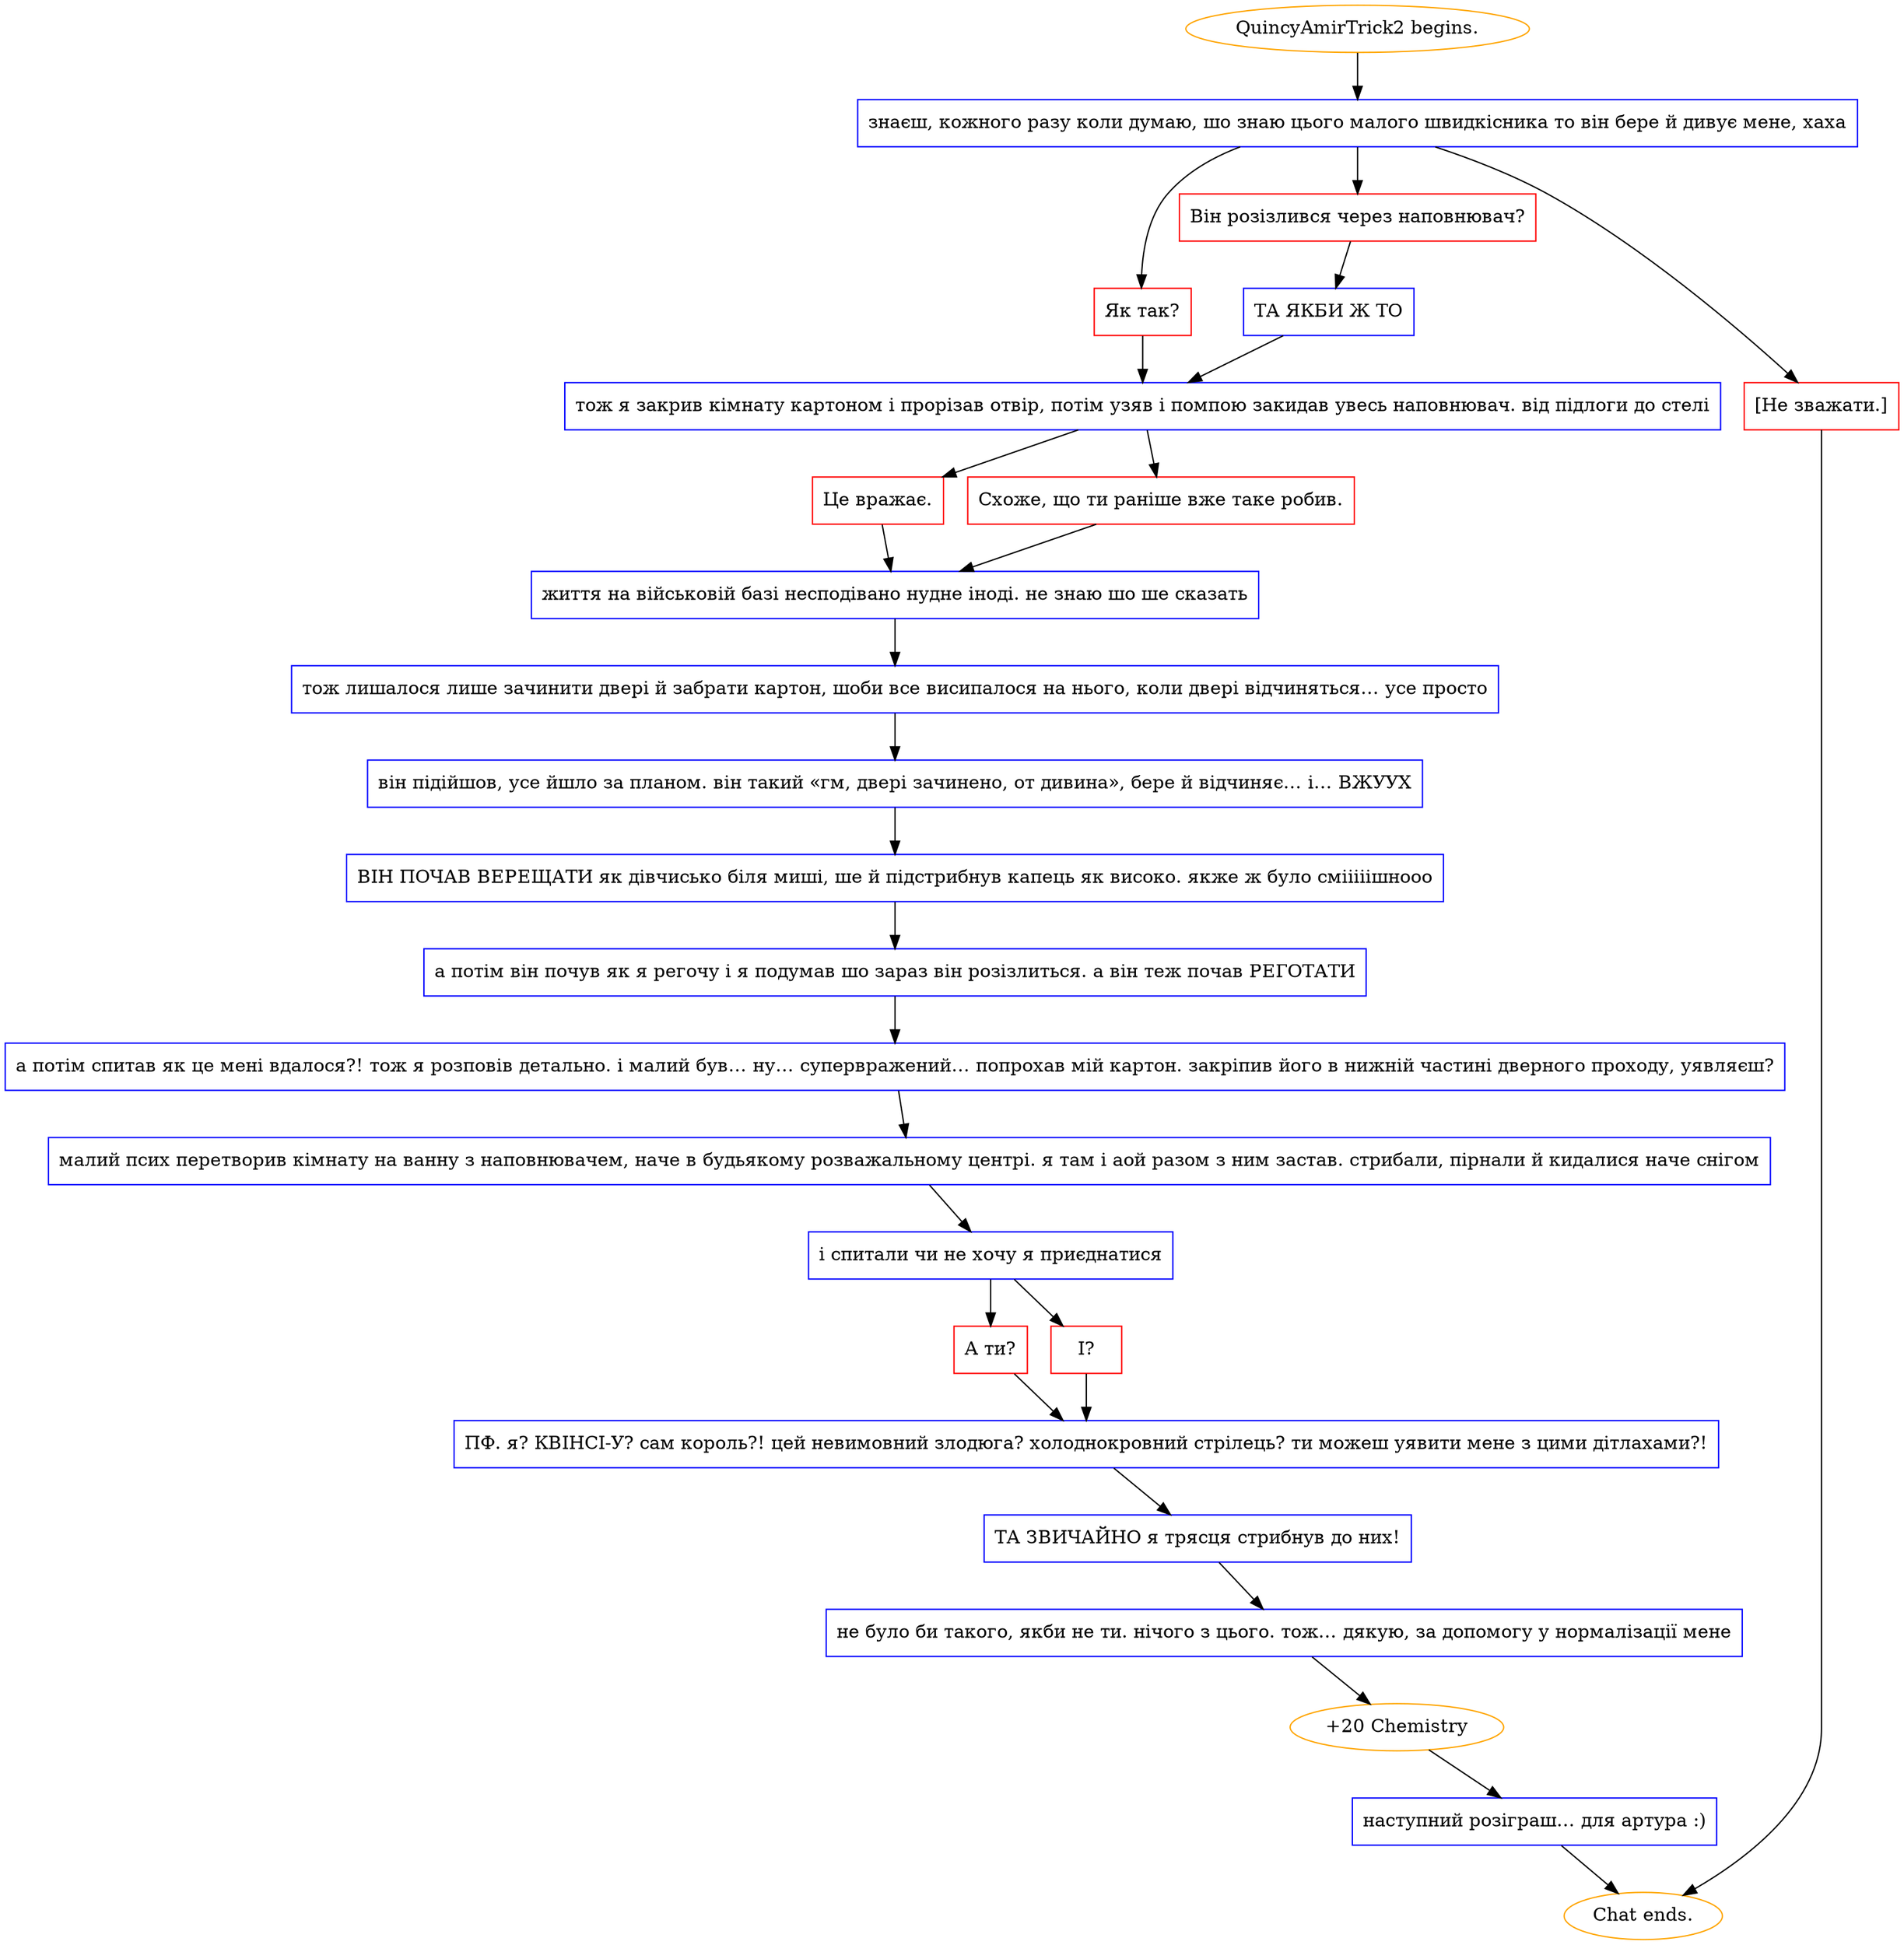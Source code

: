 digraph {
	"QuincyAmirTrick2 begins." [color=orange];
		"QuincyAmirTrick2 begins." -> j2261723203;
	j2261723203 [label="знаєш, кожного разу коли думаю, шо знаю цього малого швидкісника то він бере й дивує мене, хаха",shape=box,color=blue];
		j2261723203 -> j757492297;
		j2261723203 -> j712002528;
		j2261723203 -> j2787749540;
	j757492297 [label="Як так?",shape=box,color=red];
		j757492297 -> j2690633672;
	j712002528 [label="Він розізлився через наповнювач?",shape=box,color=red];
		j712002528 -> j1167019093;
	j2787749540 [label="[Не зважати.]",shape=box,color=red];
		j2787749540 -> "Chat ends.";
	j2690633672 [label="тож я закрив кімнату картоном і прорізав отвір, потім узяв і помпою закидав увесь наповнювач. від підлоги до стелі",shape=box,color=blue];
		j2690633672 -> j4234276808;
		j2690633672 -> j3705214511;
	j1167019093 [label="ТА ЯКБИ Ж ТО",shape=box,color=blue];
		j1167019093 -> j2690633672;
	"Chat ends." [color=orange];
	j4234276808 [label="Це вражає.",shape=box,color=red];
		j4234276808 -> j3679014475;
	j3705214511 [label="Схоже, що ти раніше вже таке робив.",shape=box,color=red];
		j3705214511 -> j3679014475;
	j3679014475 [label="життя на військовій базі несподівано нудне іноді. не знаю шо ше сказать",shape=box,color=blue];
		j3679014475 -> j3464456279;
	j3464456279 [label="тож лишалося лише зачинити двері й забрати картон, шоби все висипалося на нього, коли двері відчиняться… усе просто",shape=box,color=blue];
		j3464456279 -> j3925800056;
	j3925800056 [label="він підійшов, усе йшло за планом. він такий «гм, двері зачинено, от дивина», бере й відчиняє… і… ВЖУУХ",shape=box,color=blue];
		j3925800056 -> j1431030062;
	j1431030062 [label="ВІН ПОЧАВ ВЕРЕЩАТИ як дівчисько біля миші, ше й підстрибнув капець як високо. якже ж було смііііішнооо",shape=box,color=blue];
		j1431030062 -> j2430012985;
	j2430012985 [label="а потім він почув як я регочу і я подумав шо зараз він розізлиться. а він теж почав РЕГОТАТИ",shape=box,color=blue];
		j2430012985 -> j1231022181;
	j1231022181 [label="а потім спитав як це мені вдалося?! тож я розповів детально. і малий був… ну… супервражений… попрохав мій картон. закріпив його в нижній частині дверного проходу, уявляєш?",shape=box,color=blue];
		j1231022181 -> j3137283854;
	j3137283854 [label="малий псих перетворив кімнату на ванну з наповнювачем, наче в будьякому розважальному центрі. я там і аой разом з ним застав. стрибали, пірнали й кидалися наче снігом",shape=box,color=blue];
		j3137283854 -> j1916565244;
	j1916565244 [label="і спитали чи не хочу я приєднатися",shape=box,color=blue];
		j1916565244 -> j3675822840;
		j1916565244 -> j1085101912;
	j3675822840 [label="А ти?",shape=box,color=red];
		j3675822840 -> j2145139359;
	j1085101912 [label="І?",shape=box,color=red];
		j1085101912 -> j2145139359;
	j2145139359 [label="ПФ. я? КВІНСІ-У? сам король?! цей невимовний злодюга? холоднокровний стрілець? ти можеш уявити мене з цими дітлахами?!",shape=box,color=blue];
		j2145139359 -> j2617419827;
	j2617419827 [label="ТА ЗВИЧАЙНО я трясця стрибнув до них!",shape=box,color=blue];
		j2617419827 -> j4183184277;
	j4183184277 [label="не було би такого, якби не ти. нічого з цього. тож… дякую, за допомогу у нормалізації мене",shape=box,color=blue];
		j4183184277 -> j1054523350;
	j1054523350 [label="+20 Chemistry",color=orange];
		j1054523350 -> j1465158187;
	j1465158187 [label="наступний розіграш… для артура :)",shape=box,color=blue];
		j1465158187 -> "Chat ends.";
}